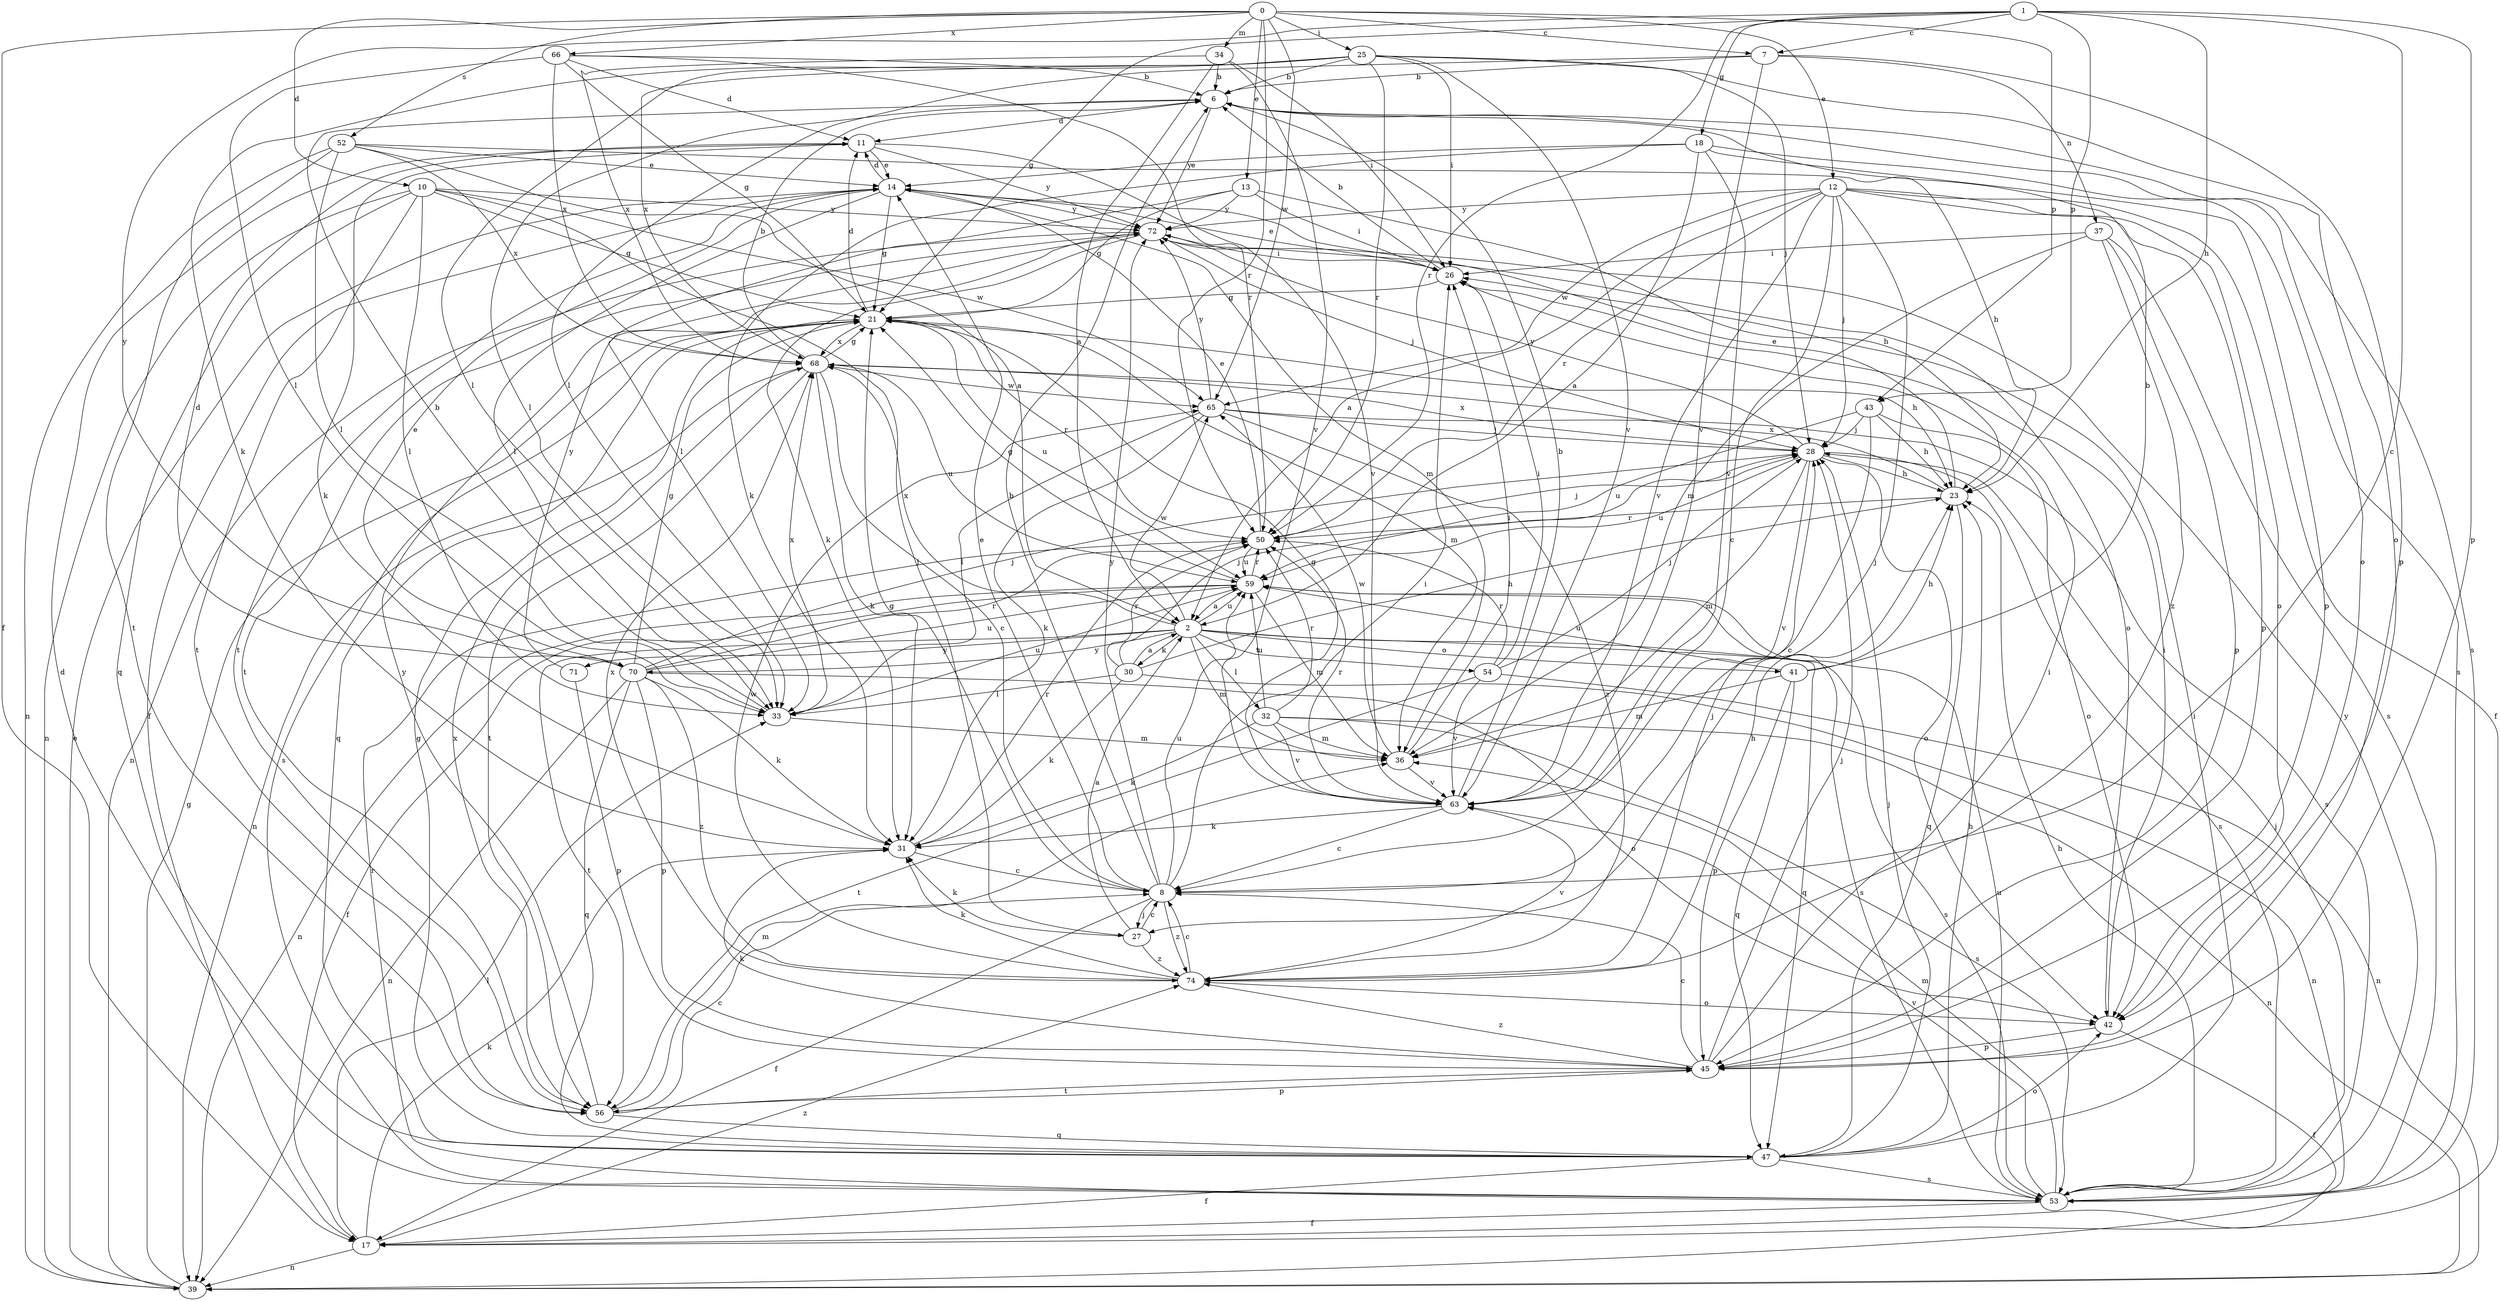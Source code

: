 strict digraph  {
0;
1;
2;
6;
7;
8;
10;
11;
12;
13;
14;
17;
18;
21;
23;
25;
26;
27;
28;
30;
31;
32;
33;
34;
36;
37;
39;
41;
42;
43;
45;
47;
50;
52;
53;
54;
56;
59;
63;
65;
66;
68;
70;
71;
72;
74;
0 -> 7  [label=c];
0 -> 10  [label=d];
0 -> 12  [label=e];
0 -> 13  [label=e];
0 -> 17  [label=f];
0 -> 25  [label=i];
0 -> 34  [label=m];
0 -> 43  [label=p];
0 -> 50  [label=r];
0 -> 52  [label=s];
0 -> 65  [label=w];
0 -> 66  [label=x];
1 -> 7  [label=c];
1 -> 8  [label=c];
1 -> 18  [label=g];
1 -> 21  [label=g];
1 -> 23  [label=h];
1 -> 43  [label=p];
1 -> 45  [label=p];
1 -> 50  [label=r];
1 -> 70  [label=y];
2 -> 30  [label=k];
2 -> 32  [label=l];
2 -> 36  [label=m];
2 -> 41  [label=o];
2 -> 47  [label=q];
2 -> 53  [label=s];
2 -> 54  [label=t];
2 -> 56  [label=t];
2 -> 59  [label=u];
2 -> 65  [label=w];
2 -> 68  [label=x];
2 -> 70  [label=y];
2 -> 71  [label=y];
6 -> 11  [label=d];
6 -> 33  [label=l];
6 -> 42  [label=o];
6 -> 53  [label=s];
6 -> 72  [label=y];
7 -> 6  [label=b];
7 -> 33  [label=l];
7 -> 37  [label=n];
7 -> 45  [label=p];
7 -> 63  [label=v];
8 -> 6  [label=b];
8 -> 14  [label=e];
8 -> 17  [label=f];
8 -> 21  [label=g];
8 -> 26  [label=i];
8 -> 27  [label=j];
8 -> 59  [label=u];
8 -> 72  [label=y];
8 -> 74  [label=z];
10 -> 21  [label=g];
10 -> 27  [label=j];
10 -> 33  [label=l];
10 -> 39  [label=n];
10 -> 47  [label=q];
10 -> 56  [label=t];
10 -> 65  [label=w];
10 -> 72  [label=y];
11 -> 14  [label=e];
11 -> 31  [label=k];
11 -> 63  [label=v];
11 -> 72  [label=y];
12 -> 2  [label=a];
12 -> 8  [label=c];
12 -> 17  [label=f];
12 -> 27  [label=j];
12 -> 28  [label=j];
12 -> 42  [label=o];
12 -> 45  [label=p];
12 -> 50  [label=r];
12 -> 63  [label=v];
12 -> 65  [label=w];
12 -> 72  [label=y];
13 -> 21  [label=g];
13 -> 23  [label=h];
13 -> 26  [label=i];
13 -> 33  [label=l];
13 -> 72  [label=y];
14 -> 11  [label=d];
14 -> 17  [label=f];
14 -> 21  [label=g];
14 -> 33  [label=l];
14 -> 36  [label=m];
14 -> 56  [label=t];
14 -> 72  [label=y];
17 -> 31  [label=k];
17 -> 33  [label=l];
17 -> 39  [label=n];
17 -> 74  [label=z];
18 -> 2  [label=a];
18 -> 14  [label=e];
18 -> 31  [label=k];
18 -> 45  [label=p];
18 -> 53  [label=s];
18 -> 63  [label=v];
21 -> 11  [label=d];
21 -> 23  [label=h];
21 -> 36  [label=m];
21 -> 47  [label=q];
21 -> 50  [label=r];
21 -> 53  [label=s];
21 -> 59  [label=u];
21 -> 68  [label=x];
23 -> 14  [label=e];
23 -> 47  [label=q];
23 -> 50  [label=r];
23 -> 68  [label=x];
25 -> 6  [label=b];
25 -> 26  [label=i];
25 -> 28  [label=j];
25 -> 31  [label=k];
25 -> 33  [label=l];
25 -> 42  [label=o];
25 -> 50  [label=r];
25 -> 63  [label=v];
25 -> 68  [label=x];
26 -> 6  [label=b];
26 -> 14  [label=e];
26 -> 21  [label=g];
27 -> 2  [label=a];
27 -> 8  [label=c];
27 -> 31  [label=k];
27 -> 74  [label=z];
28 -> 23  [label=h];
28 -> 36  [label=m];
28 -> 42  [label=o];
28 -> 53  [label=s];
28 -> 59  [label=u];
28 -> 63  [label=v];
28 -> 68  [label=x];
28 -> 72  [label=y];
30 -> 2  [label=a];
30 -> 23  [label=h];
30 -> 28  [label=j];
30 -> 31  [label=k];
30 -> 33  [label=l];
30 -> 39  [label=n];
30 -> 50  [label=r];
31 -> 8  [label=c];
31 -> 50  [label=r];
32 -> 31  [label=k];
32 -> 36  [label=m];
32 -> 39  [label=n];
32 -> 50  [label=r];
32 -> 53  [label=s];
32 -> 59  [label=u];
32 -> 63  [label=v];
33 -> 6  [label=b];
33 -> 36  [label=m];
33 -> 59  [label=u];
33 -> 68  [label=x];
34 -> 2  [label=a];
34 -> 6  [label=b];
34 -> 26  [label=i];
34 -> 63  [label=v];
34 -> 68  [label=x];
36 -> 26  [label=i];
36 -> 63  [label=v];
36 -> 65  [label=w];
37 -> 26  [label=i];
37 -> 36  [label=m];
37 -> 45  [label=p];
37 -> 53  [label=s];
37 -> 74  [label=z];
39 -> 14  [label=e];
39 -> 21  [label=g];
41 -> 6  [label=b];
41 -> 23  [label=h];
41 -> 36  [label=m];
41 -> 45  [label=p];
41 -> 47  [label=q];
41 -> 59  [label=u];
42 -> 17  [label=f];
42 -> 26  [label=i];
42 -> 45  [label=p];
43 -> 8  [label=c];
43 -> 23  [label=h];
43 -> 28  [label=j];
43 -> 42  [label=o];
43 -> 59  [label=u];
45 -> 8  [label=c];
45 -> 26  [label=i];
45 -> 28  [label=j];
45 -> 31  [label=k];
45 -> 56  [label=t];
45 -> 74  [label=z];
47 -> 17  [label=f];
47 -> 21  [label=g];
47 -> 23  [label=h];
47 -> 26  [label=i];
47 -> 28  [label=j];
47 -> 42  [label=o];
47 -> 53  [label=s];
50 -> 14  [label=e];
50 -> 28  [label=j];
50 -> 59  [label=u];
52 -> 2  [label=a];
52 -> 14  [label=e];
52 -> 23  [label=h];
52 -> 33  [label=l];
52 -> 39  [label=n];
52 -> 56  [label=t];
52 -> 68  [label=x];
53 -> 11  [label=d];
53 -> 17  [label=f];
53 -> 23  [label=h];
53 -> 28  [label=j];
53 -> 36  [label=m];
53 -> 50  [label=r];
53 -> 59  [label=u];
53 -> 63  [label=v];
53 -> 72  [label=y];
54 -> 26  [label=i];
54 -> 28  [label=j];
54 -> 39  [label=n];
54 -> 50  [label=r];
54 -> 56  [label=t];
54 -> 63  [label=v];
56 -> 8  [label=c];
56 -> 36  [label=m];
56 -> 45  [label=p];
56 -> 47  [label=q];
56 -> 68  [label=x];
56 -> 72  [label=y];
59 -> 2  [label=a];
59 -> 17  [label=f];
59 -> 21  [label=g];
59 -> 36  [label=m];
59 -> 39  [label=n];
59 -> 50  [label=r];
59 -> 53  [label=s];
63 -> 6  [label=b];
63 -> 8  [label=c];
63 -> 21  [label=g];
63 -> 31  [label=k];
63 -> 50  [label=r];
65 -> 28  [label=j];
65 -> 31  [label=k];
65 -> 33  [label=l];
65 -> 53  [label=s];
65 -> 72  [label=y];
65 -> 74  [label=z];
66 -> 6  [label=b];
66 -> 11  [label=d];
66 -> 21  [label=g];
66 -> 33  [label=l];
66 -> 50  [label=r];
66 -> 68  [label=x];
68 -> 6  [label=b];
68 -> 8  [label=c];
68 -> 21  [label=g];
68 -> 31  [label=k];
68 -> 39  [label=n];
68 -> 56  [label=t];
68 -> 59  [label=u];
68 -> 65  [label=w];
70 -> 11  [label=d];
70 -> 14  [label=e];
70 -> 21  [label=g];
70 -> 28  [label=j];
70 -> 31  [label=k];
70 -> 39  [label=n];
70 -> 42  [label=o];
70 -> 45  [label=p];
70 -> 47  [label=q];
70 -> 50  [label=r];
70 -> 59  [label=u];
70 -> 74  [label=z];
71 -> 45  [label=p];
71 -> 72  [label=y];
72 -> 26  [label=i];
72 -> 28  [label=j];
72 -> 31  [label=k];
72 -> 39  [label=n];
72 -> 42  [label=o];
72 -> 56  [label=t];
74 -> 8  [label=c];
74 -> 23  [label=h];
74 -> 28  [label=j];
74 -> 31  [label=k];
74 -> 42  [label=o];
74 -> 63  [label=v];
74 -> 65  [label=w];
74 -> 68  [label=x];
}
